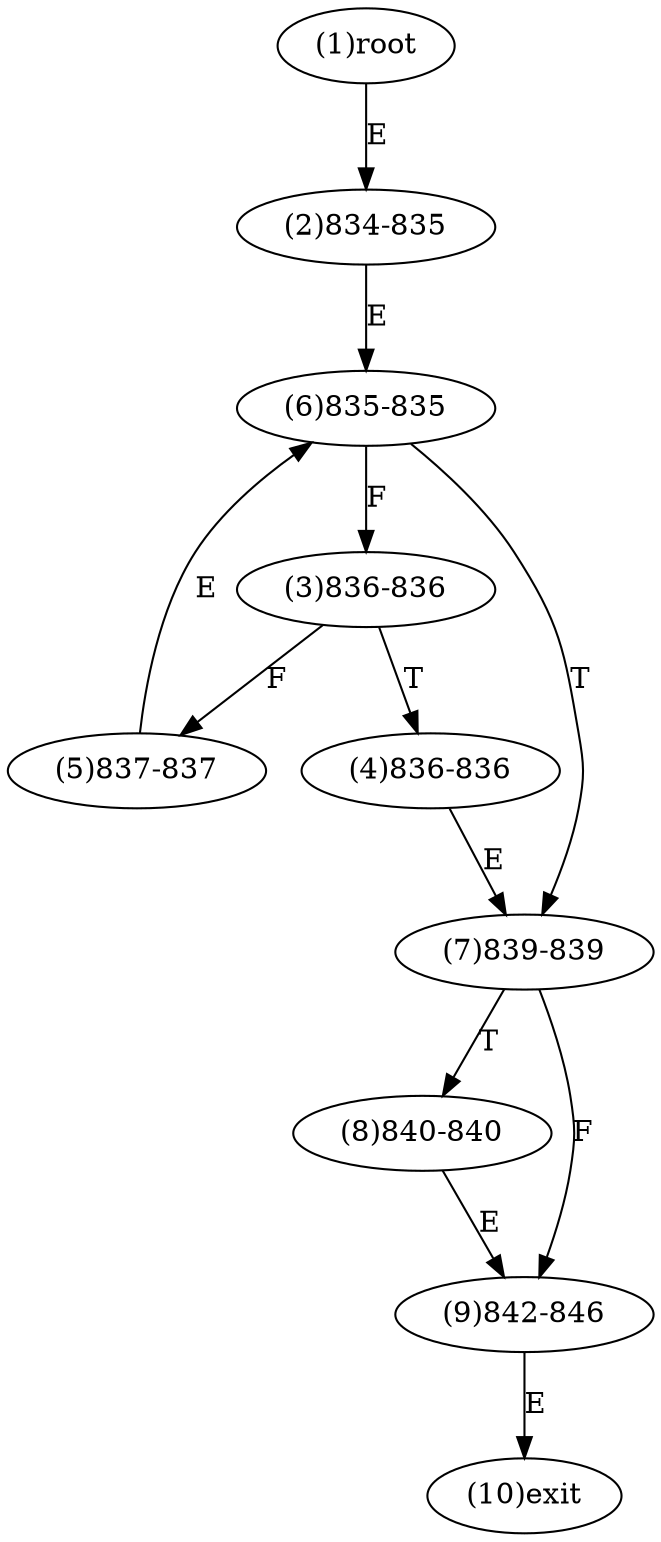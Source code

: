 digraph "" { 
1[ label="(1)root"];
2[ label="(2)834-835"];
3[ label="(3)836-836"];
4[ label="(4)836-836"];
5[ label="(5)837-837"];
6[ label="(6)835-835"];
7[ label="(7)839-839"];
8[ label="(8)840-840"];
9[ label="(9)842-846"];
10[ label="(10)exit"];
1->2[ label="E"];
2->6[ label="E"];
3->5[ label="F"];
3->4[ label="T"];
4->7[ label="E"];
5->6[ label="E"];
6->3[ label="F"];
6->7[ label="T"];
7->9[ label="F"];
7->8[ label="T"];
8->9[ label="E"];
9->10[ label="E"];
}
